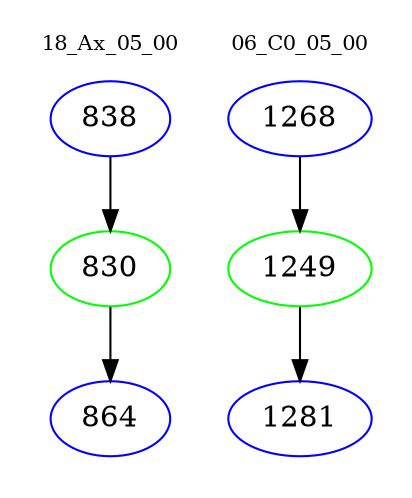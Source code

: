 digraph{
subgraph cluster_0 {
color = white
label = "18_Ax_05_00";
fontsize=10;
T0_838 [label="838", color="blue"]
T0_838 -> T0_830 [color="black"]
T0_830 [label="830", color="green"]
T0_830 -> T0_864 [color="black"]
T0_864 [label="864", color="blue"]
}
subgraph cluster_1 {
color = white
label = "06_C0_05_00";
fontsize=10;
T1_1268 [label="1268", color="blue"]
T1_1268 -> T1_1249 [color="black"]
T1_1249 [label="1249", color="green"]
T1_1249 -> T1_1281 [color="black"]
T1_1281 [label="1281", color="blue"]
}
}
